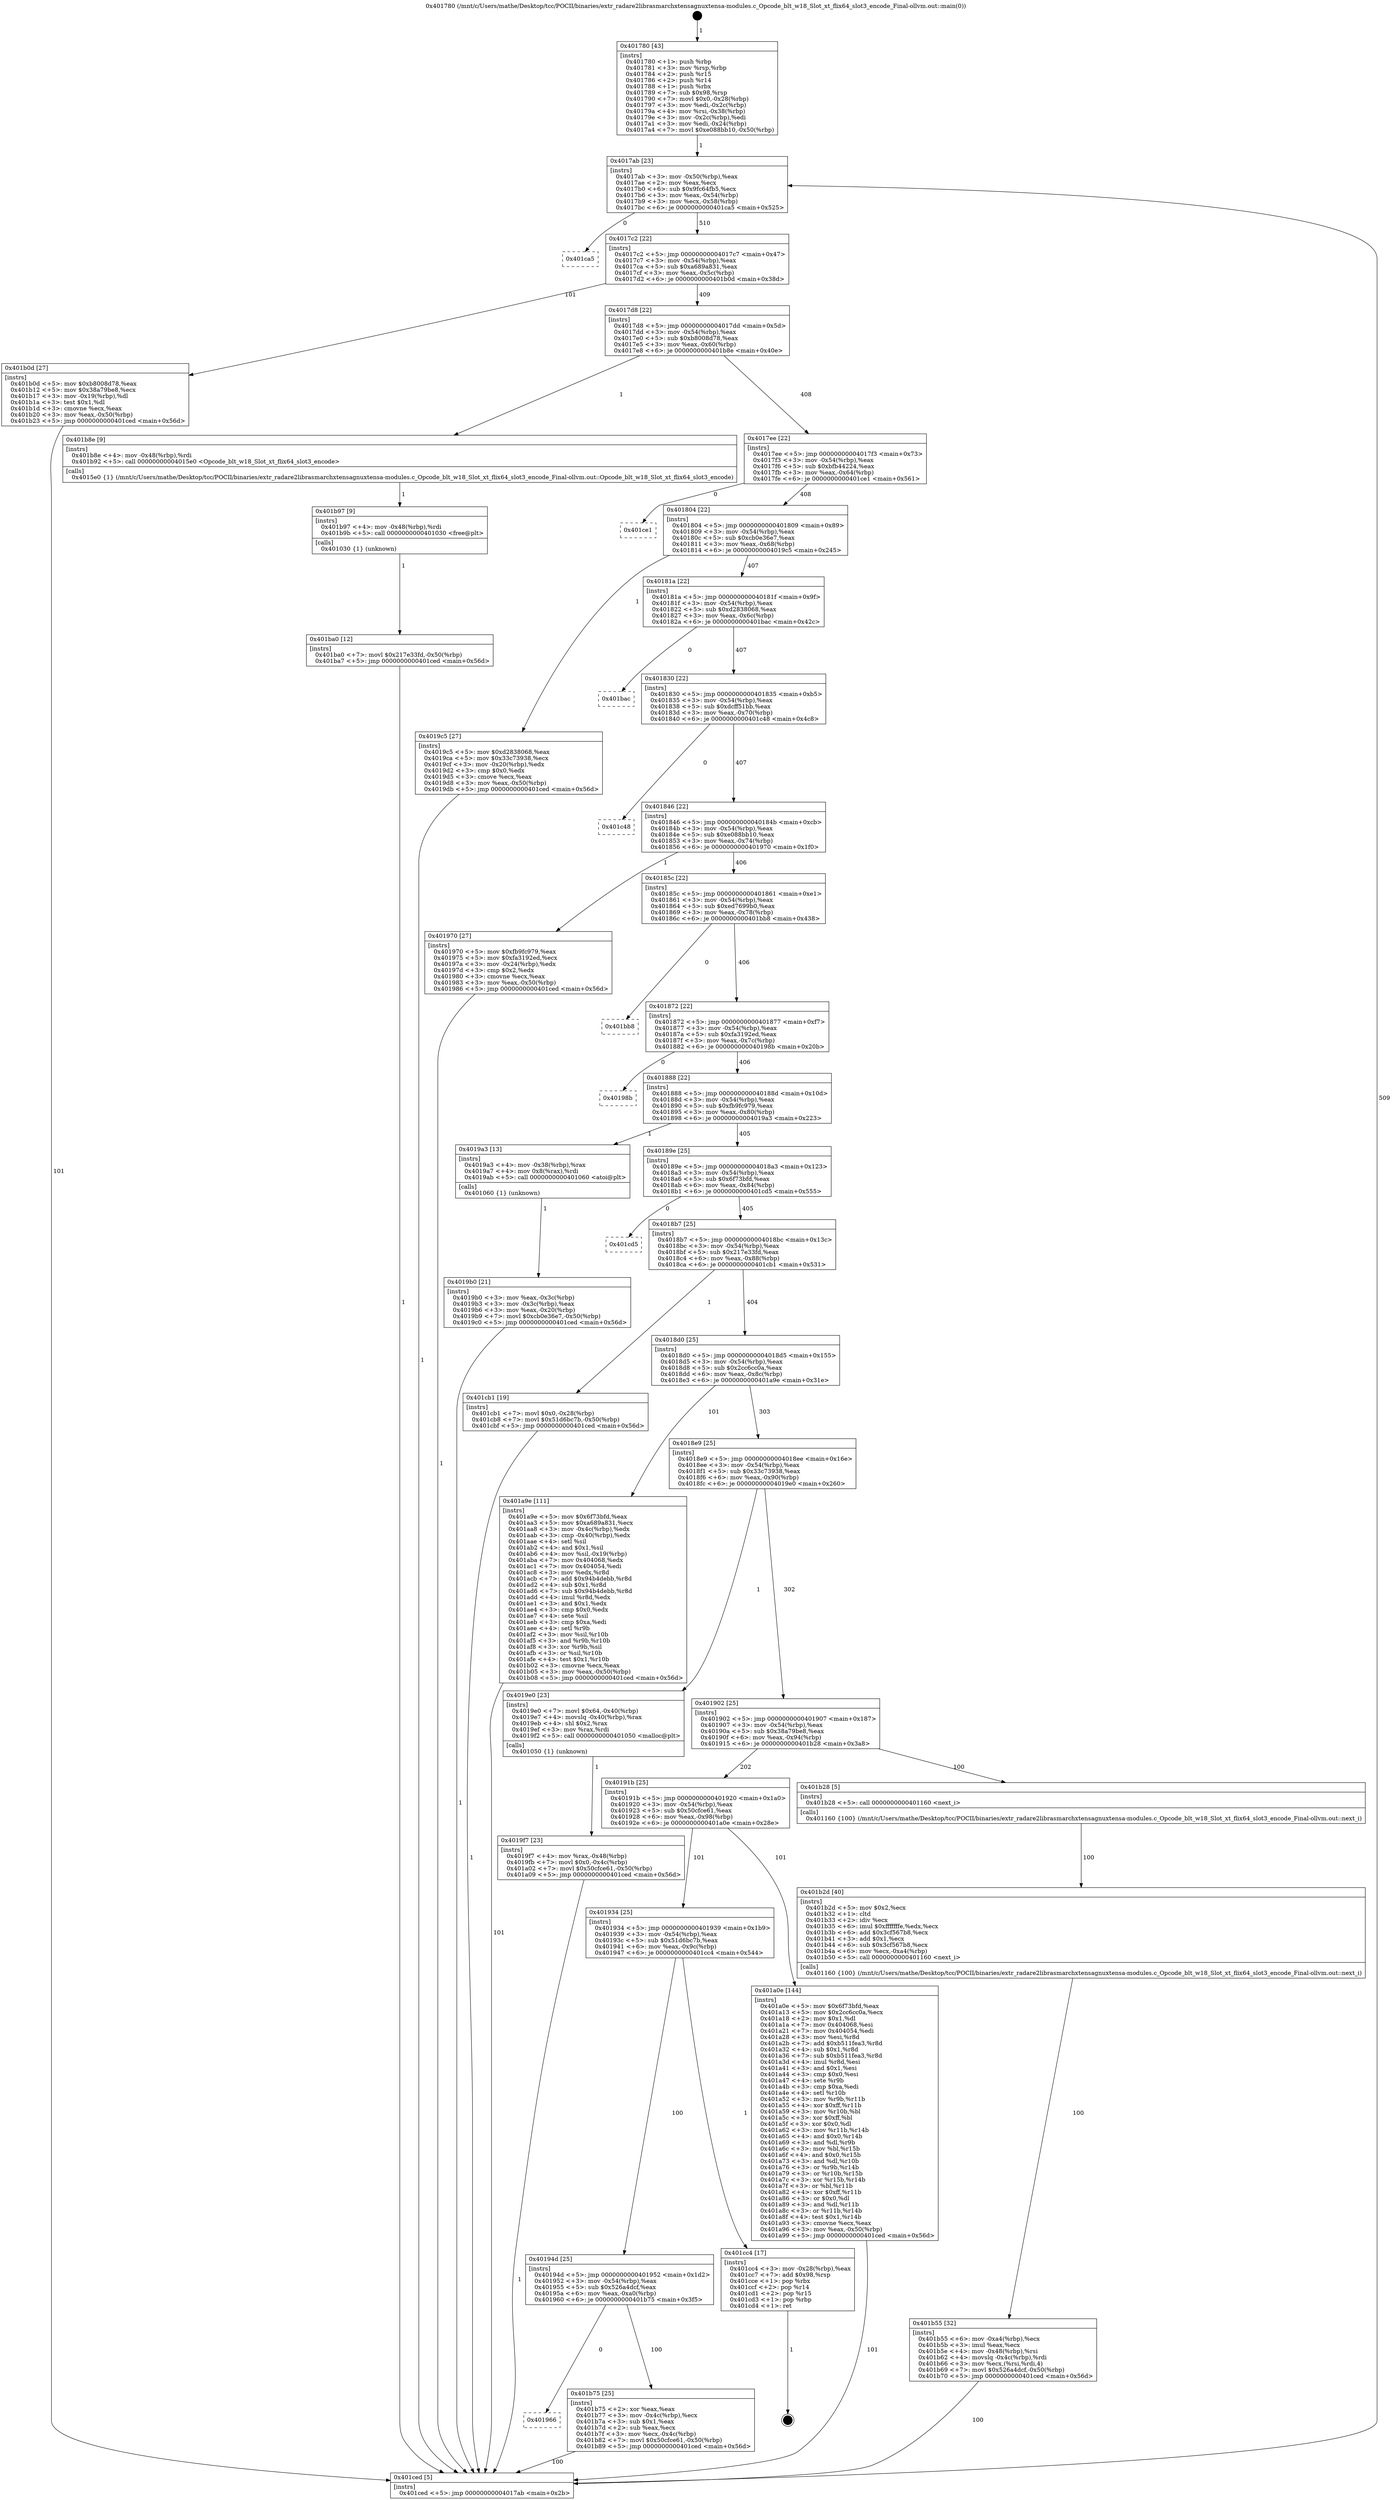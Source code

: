 digraph "0x401780" {
  label = "0x401780 (/mnt/c/Users/mathe/Desktop/tcc/POCII/binaries/extr_radare2librasmarchxtensagnuxtensa-modules.c_Opcode_blt_w18_Slot_xt_flix64_slot3_encode_Final-ollvm.out::main(0))"
  labelloc = "t"
  node[shape=record]

  Entry [label="",width=0.3,height=0.3,shape=circle,fillcolor=black,style=filled]
  "0x4017ab" [label="{
     0x4017ab [23]\l
     | [instrs]\l
     &nbsp;&nbsp;0x4017ab \<+3\>: mov -0x50(%rbp),%eax\l
     &nbsp;&nbsp;0x4017ae \<+2\>: mov %eax,%ecx\l
     &nbsp;&nbsp;0x4017b0 \<+6\>: sub $0x9fc64fb5,%ecx\l
     &nbsp;&nbsp;0x4017b6 \<+3\>: mov %eax,-0x54(%rbp)\l
     &nbsp;&nbsp;0x4017b9 \<+3\>: mov %ecx,-0x58(%rbp)\l
     &nbsp;&nbsp;0x4017bc \<+6\>: je 0000000000401ca5 \<main+0x525\>\l
  }"]
  "0x401ca5" [label="{
     0x401ca5\l
  }", style=dashed]
  "0x4017c2" [label="{
     0x4017c2 [22]\l
     | [instrs]\l
     &nbsp;&nbsp;0x4017c2 \<+5\>: jmp 00000000004017c7 \<main+0x47\>\l
     &nbsp;&nbsp;0x4017c7 \<+3\>: mov -0x54(%rbp),%eax\l
     &nbsp;&nbsp;0x4017ca \<+5\>: sub $0xa689a831,%eax\l
     &nbsp;&nbsp;0x4017cf \<+3\>: mov %eax,-0x5c(%rbp)\l
     &nbsp;&nbsp;0x4017d2 \<+6\>: je 0000000000401b0d \<main+0x38d\>\l
  }"]
  Exit [label="",width=0.3,height=0.3,shape=circle,fillcolor=black,style=filled,peripheries=2]
  "0x401b0d" [label="{
     0x401b0d [27]\l
     | [instrs]\l
     &nbsp;&nbsp;0x401b0d \<+5\>: mov $0xb8008d78,%eax\l
     &nbsp;&nbsp;0x401b12 \<+5\>: mov $0x38a79be8,%ecx\l
     &nbsp;&nbsp;0x401b17 \<+3\>: mov -0x19(%rbp),%dl\l
     &nbsp;&nbsp;0x401b1a \<+3\>: test $0x1,%dl\l
     &nbsp;&nbsp;0x401b1d \<+3\>: cmovne %ecx,%eax\l
     &nbsp;&nbsp;0x401b20 \<+3\>: mov %eax,-0x50(%rbp)\l
     &nbsp;&nbsp;0x401b23 \<+5\>: jmp 0000000000401ced \<main+0x56d\>\l
  }"]
  "0x4017d8" [label="{
     0x4017d8 [22]\l
     | [instrs]\l
     &nbsp;&nbsp;0x4017d8 \<+5\>: jmp 00000000004017dd \<main+0x5d\>\l
     &nbsp;&nbsp;0x4017dd \<+3\>: mov -0x54(%rbp),%eax\l
     &nbsp;&nbsp;0x4017e0 \<+5\>: sub $0xb8008d78,%eax\l
     &nbsp;&nbsp;0x4017e5 \<+3\>: mov %eax,-0x60(%rbp)\l
     &nbsp;&nbsp;0x4017e8 \<+6\>: je 0000000000401b8e \<main+0x40e\>\l
  }"]
  "0x401ba0" [label="{
     0x401ba0 [12]\l
     | [instrs]\l
     &nbsp;&nbsp;0x401ba0 \<+7\>: movl $0x217e33fd,-0x50(%rbp)\l
     &nbsp;&nbsp;0x401ba7 \<+5\>: jmp 0000000000401ced \<main+0x56d\>\l
  }"]
  "0x401b8e" [label="{
     0x401b8e [9]\l
     | [instrs]\l
     &nbsp;&nbsp;0x401b8e \<+4\>: mov -0x48(%rbp),%rdi\l
     &nbsp;&nbsp;0x401b92 \<+5\>: call 00000000004015e0 \<Opcode_blt_w18_Slot_xt_flix64_slot3_encode\>\l
     | [calls]\l
     &nbsp;&nbsp;0x4015e0 \{1\} (/mnt/c/Users/mathe/Desktop/tcc/POCII/binaries/extr_radare2librasmarchxtensagnuxtensa-modules.c_Opcode_blt_w18_Slot_xt_flix64_slot3_encode_Final-ollvm.out::Opcode_blt_w18_Slot_xt_flix64_slot3_encode)\l
  }"]
  "0x4017ee" [label="{
     0x4017ee [22]\l
     | [instrs]\l
     &nbsp;&nbsp;0x4017ee \<+5\>: jmp 00000000004017f3 \<main+0x73\>\l
     &nbsp;&nbsp;0x4017f3 \<+3\>: mov -0x54(%rbp),%eax\l
     &nbsp;&nbsp;0x4017f6 \<+5\>: sub $0xbfb44224,%eax\l
     &nbsp;&nbsp;0x4017fb \<+3\>: mov %eax,-0x64(%rbp)\l
     &nbsp;&nbsp;0x4017fe \<+6\>: je 0000000000401ce1 \<main+0x561\>\l
  }"]
  "0x401b97" [label="{
     0x401b97 [9]\l
     | [instrs]\l
     &nbsp;&nbsp;0x401b97 \<+4\>: mov -0x48(%rbp),%rdi\l
     &nbsp;&nbsp;0x401b9b \<+5\>: call 0000000000401030 \<free@plt\>\l
     | [calls]\l
     &nbsp;&nbsp;0x401030 \{1\} (unknown)\l
  }"]
  "0x401ce1" [label="{
     0x401ce1\l
  }", style=dashed]
  "0x401804" [label="{
     0x401804 [22]\l
     | [instrs]\l
     &nbsp;&nbsp;0x401804 \<+5\>: jmp 0000000000401809 \<main+0x89\>\l
     &nbsp;&nbsp;0x401809 \<+3\>: mov -0x54(%rbp),%eax\l
     &nbsp;&nbsp;0x40180c \<+5\>: sub $0xcb0e36e7,%eax\l
     &nbsp;&nbsp;0x401811 \<+3\>: mov %eax,-0x68(%rbp)\l
     &nbsp;&nbsp;0x401814 \<+6\>: je 00000000004019c5 \<main+0x245\>\l
  }"]
  "0x401966" [label="{
     0x401966\l
  }", style=dashed]
  "0x4019c5" [label="{
     0x4019c5 [27]\l
     | [instrs]\l
     &nbsp;&nbsp;0x4019c5 \<+5\>: mov $0xd2838068,%eax\l
     &nbsp;&nbsp;0x4019ca \<+5\>: mov $0x33c73938,%ecx\l
     &nbsp;&nbsp;0x4019cf \<+3\>: mov -0x20(%rbp),%edx\l
     &nbsp;&nbsp;0x4019d2 \<+3\>: cmp $0x0,%edx\l
     &nbsp;&nbsp;0x4019d5 \<+3\>: cmove %ecx,%eax\l
     &nbsp;&nbsp;0x4019d8 \<+3\>: mov %eax,-0x50(%rbp)\l
     &nbsp;&nbsp;0x4019db \<+5\>: jmp 0000000000401ced \<main+0x56d\>\l
  }"]
  "0x40181a" [label="{
     0x40181a [22]\l
     | [instrs]\l
     &nbsp;&nbsp;0x40181a \<+5\>: jmp 000000000040181f \<main+0x9f\>\l
     &nbsp;&nbsp;0x40181f \<+3\>: mov -0x54(%rbp),%eax\l
     &nbsp;&nbsp;0x401822 \<+5\>: sub $0xd2838068,%eax\l
     &nbsp;&nbsp;0x401827 \<+3\>: mov %eax,-0x6c(%rbp)\l
     &nbsp;&nbsp;0x40182a \<+6\>: je 0000000000401bac \<main+0x42c\>\l
  }"]
  "0x401b75" [label="{
     0x401b75 [25]\l
     | [instrs]\l
     &nbsp;&nbsp;0x401b75 \<+2\>: xor %eax,%eax\l
     &nbsp;&nbsp;0x401b77 \<+3\>: mov -0x4c(%rbp),%ecx\l
     &nbsp;&nbsp;0x401b7a \<+3\>: sub $0x1,%eax\l
     &nbsp;&nbsp;0x401b7d \<+2\>: sub %eax,%ecx\l
     &nbsp;&nbsp;0x401b7f \<+3\>: mov %ecx,-0x4c(%rbp)\l
     &nbsp;&nbsp;0x401b82 \<+7\>: movl $0x50cfce61,-0x50(%rbp)\l
     &nbsp;&nbsp;0x401b89 \<+5\>: jmp 0000000000401ced \<main+0x56d\>\l
  }"]
  "0x401bac" [label="{
     0x401bac\l
  }", style=dashed]
  "0x401830" [label="{
     0x401830 [22]\l
     | [instrs]\l
     &nbsp;&nbsp;0x401830 \<+5\>: jmp 0000000000401835 \<main+0xb5\>\l
     &nbsp;&nbsp;0x401835 \<+3\>: mov -0x54(%rbp),%eax\l
     &nbsp;&nbsp;0x401838 \<+5\>: sub $0xdcff51bb,%eax\l
     &nbsp;&nbsp;0x40183d \<+3\>: mov %eax,-0x70(%rbp)\l
     &nbsp;&nbsp;0x401840 \<+6\>: je 0000000000401c48 \<main+0x4c8\>\l
  }"]
  "0x40194d" [label="{
     0x40194d [25]\l
     | [instrs]\l
     &nbsp;&nbsp;0x40194d \<+5\>: jmp 0000000000401952 \<main+0x1d2\>\l
     &nbsp;&nbsp;0x401952 \<+3\>: mov -0x54(%rbp),%eax\l
     &nbsp;&nbsp;0x401955 \<+5\>: sub $0x526a4dcf,%eax\l
     &nbsp;&nbsp;0x40195a \<+6\>: mov %eax,-0xa0(%rbp)\l
     &nbsp;&nbsp;0x401960 \<+6\>: je 0000000000401b75 \<main+0x3f5\>\l
  }"]
  "0x401c48" [label="{
     0x401c48\l
  }", style=dashed]
  "0x401846" [label="{
     0x401846 [22]\l
     | [instrs]\l
     &nbsp;&nbsp;0x401846 \<+5\>: jmp 000000000040184b \<main+0xcb\>\l
     &nbsp;&nbsp;0x40184b \<+3\>: mov -0x54(%rbp),%eax\l
     &nbsp;&nbsp;0x40184e \<+5\>: sub $0xe088bb10,%eax\l
     &nbsp;&nbsp;0x401853 \<+3\>: mov %eax,-0x74(%rbp)\l
     &nbsp;&nbsp;0x401856 \<+6\>: je 0000000000401970 \<main+0x1f0\>\l
  }"]
  "0x401cc4" [label="{
     0x401cc4 [17]\l
     | [instrs]\l
     &nbsp;&nbsp;0x401cc4 \<+3\>: mov -0x28(%rbp),%eax\l
     &nbsp;&nbsp;0x401cc7 \<+7\>: add $0x98,%rsp\l
     &nbsp;&nbsp;0x401cce \<+1\>: pop %rbx\l
     &nbsp;&nbsp;0x401ccf \<+2\>: pop %r14\l
     &nbsp;&nbsp;0x401cd1 \<+2\>: pop %r15\l
     &nbsp;&nbsp;0x401cd3 \<+1\>: pop %rbp\l
     &nbsp;&nbsp;0x401cd4 \<+1\>: ret\l
  }"]
  "0x401970" [label="{
     0x401970 [27]\l
     | [instrs]\l
     &nbsp;&nbsp;0x401970 \<+5\>: mov $0xfb9fc979,%eax\l
     &nbsp;&nbsp;0x401975 \<+5\>: mov $0xfa3192ed,%ecx\l
     &nbsp;&nbsp;0x40197a \<+3\>: mov -0x24(%rbp),%edx\l
     &nbsp;&nbsp;0x40197d \<+3\>: cmp $0x2,%edx\l
     &nbsp;&nbsp;0x401980 \<+3\>: cmovne %ecx,%eax\l
     &nbsp;&nbsp;0x401983 \<+3\>: mov %eax,-0x50(%rbp)\l
     &nbsp;&nbsp;0x401986 \<+5\>: jmp 0000000000401ced \<main+0x56d\>\l
  }"]
  "0x40185c" [label="{
     0x40185c [22]\l
     | [instrs]\l
     &nbsp;&nbsp;0x40185c \<+5\>: jmp 0000000000401861 \<main+0xe1\>\l
     &nbsp;&nbsp;0x401861 \<+3\>: mov -0x54(%rbp),%eax\l
     &nbsp;&nbsp;0x401864 \<+5\>: sub $0xed7699b0,%eax\l
     &nbsp;&nbsp;0x401869 \<+3\>: mov %eax,-0x78(%rbp)\l
     &nbsp;&nbsp;0x40186c \<+6\>: je 0000000000401bb8 \<main+0x438\>\l
  }"]
  "0x401ced" [label="{
     0x401ced [5]\l
     | [instrs]\l
     &nbsp;&nbsp;0x401ced \<+5\>: jmp 00000000004017ab \<main+0x2b\>\l
  }"]
  "0x401780" [label="{
     0x401780 [43]\l
     | [instrs]\l
     &nbsp;&nbsp;0x401780 \<+1\>: push %rbp\l
     &nbsp;&nbsp;0x401781 \<+3\>: mov %rsp,%rbp\l
     &nbsp;&nbsp;0x401784 \<+2\>: push %r15\l
     &nbsp;&nbsp;0x401786 \<+2\>: push %r14\l
     &nbsp;&nbsp;0x401788 \<+1\>: push %rbx\l
     &nbsp;&nbsp;0x401789 \<+7\>: sub $0x98,%rsp\l
     &nbsp;&nbsp;0x401790 \<+7\>: movl $0x0,-0x28(%rbp)\l
     &nbsp;&nbsp;0x401797 \<+3\>: mov %edi,-0x2c(%rbp)\l
     &nbsp;&nbsp;0x40179a \<+4\>: mov %rsi,-0x38(%rbp)\l
     &nbsp;&nbsp;0x40179e \<+3\>: mov -0x2c(%rbp),%edi\l
     &nbsp;&nbsp;0x4017a1 \<+3\>: mov %edi,-0x24(%rbp)\l
     &nbsp;&nbsp;0x4017a4 \<+7\>: movl $0xe088bb10,-0x50(%rbp)\l
  }"]
  "0x401b55" [label="{
     0x401b55 [32]\l
     | [instrs]\l
     &nbsp;&nbsp;0x401b55 \<+6\>: mov -0xa4(%rbp),%ecx\l
     &nbsp;&nbsp;0x401b5b \<+3\>: imul %eax,%ecx\l
     &nbsp;&nbsp;0x401b5e \<+4\>: mov -0x48(%rbp),%rsi\l
     &nbsp;&nbsp;0x401b62 \<+4\>: movslq -0x4c(%rbp),%rdi\l
     &nbsp;&nbsp;0x401b66 \<+3\>: mov %ecx,(%rsi,%rdi,4)\l
     &nbsp;&nbsp;0x401b69 \<+7\>: movl $0x526a4dcf,-0x50(%rbp)\l
     &nbsp;&nbsp;0x401b70 \<+5\>: jmp 0000000000401ced \<main+0x56d\>\l
  }"]
  "0x401bb8" [label="{
     0x401bb8\l
  }", style=dashed]
  "0x401872" [label="{
     0x401872 [22]\l
     | [instrs]\l
     &nbsp;&nbsp;0x401872 \<+5\>: jmp 0000000000401877 \<main+0xf7\>\l
     &nbsp;&nbsp;0x401877 \<+3\>: mov -0x54(%rbp),%eax\l
     &nbsp;&nbsp;0x40187a \<+5\>: sub $0xfa3192ed,%eax\l
     &nbsp;&nbsp;0x40187f \<+3\>: mov %eax,-0x7c(%rbp)\l
     &nbsp;&nbsp;0x401882 \<+6\>: je 000000000040198b \<main+0x20b\>\l
  }"]
  "0x401b2d" [label="{
     0x401b2d [40]\l
     | [instrs]\l
     &nbsp;&nbsp;0x401b2d \<+5\>: mov $0x2,%ecx\l
     &nbsp;&nbsp;0x401b32 \<+1\>: cltd\l
     &nbsp;&nbsp;0x401b33 \<+2\>: idiv %ecx\l
     &nbsp;&nbsp;0x401b35 \<+6\>: imul $0xfffffffe,%edx,%ecx\l
     &nbsp;&nbsp;0x401b3b \<+6\>: add $0x3cf567b8,%ecx\l
     &nbsp;&nbsp;0x401b41 \<+3\>: add $0x1,%ecx\l
     &nbsp;&nbsp;0x401b44 \<+6\>: sub $0x3cf567b8,%ecx\l
     &nbsp;&nbsp;0x401b4a \<+6\>: mov %ecx,-0xa4(%rbp)\l
     &nbsp;&nbsp;0x401b50 \<+5\>: call 0000000000401160 \<next_i\>\l
     | [calls]\l
     &nbsp;&nbsp;0x401160 \{100\} (/mnt/c/Users/mathe/Desktop/tcc/POCII/binaries/extr_radare2librasmarchxtensagnuxtensa-modules.c_Opcode_blt_w18_Slot_xt_flix64_slot3_encode_Final-ollvm.out::next_i)\l
  }"]
  "0x40198b" [label="{
     0x40198b\l
  }", style=dashed]
  "0x401888" [label="{
     0x401888 [22]\l
     | [instrs]\l
     &nbsp;&nbsp;0x401888 \<+5\>: jmp 000000000040188d \<main+0x10d\>\l
     &nbsp;&nbsp;0x40188d \<+3\>: mov -0x54(%rbp),%eax\l
     &nbsp;&nbsp;0x401890 \<+5\>: sub $0xfb9fc979,%eax\l
     &nbsp;&nbsp;0x401895 \<+3\>: mov %eax,-0x80(%rbp)\l
     &nbsp;&nbsp;0x401898 \<+6\>: je 00000000004019a3 \<main+0x223\>\l
  }"]
  "0x401934" [label="{
     0x401934 [25]\l
     | [instrs]\l
     &nbsp;&nbsp;0x401934 \<+5\>: jmp 0000000000401939 \<main+0x1b9\>\l
     &nbsp;&nbsp;0x401939 \<+3\>: mov -0x54(%rbp),%eax\l
     &nbsp;&nbsp;0x40193c \<+5\>: sub $0x51d6bc7b,%eax\l
     &nbsp;&nbsp;0x401941 \<+6\>: mov %eax,-0x9c(%rbp)\l
     &nbsp;&nbsp;0x401947 \<+6\>: je 0000000000401cc4 \<main+0x544\>\l
  }"]
  "0x4019a3" [label="{
     0x4019a3 [13]\l
     | [instrs]\l
     &nbsp;&nbsp;0x4019a3 \<+4\>: mov -0x38(%rbp),%rax\l
     &nbsp;&nbsp;0x4019a7 \<+4\>: mov 0x8(%rax),%rdi\l
     &nbsp;&nbsp;0x4019ab \<+5\>: call 0000000000401060 \<atoi@plt\>\l
     | [calls]\l
     &nbsp;&nbsp;0x401060 \{1\} (unknown)\l
  }"]
  "0x40189e" [label="{
     0x40189e [25]\l
     | [instrs]\l
     &nbsp;&nbsp;0x40189e \<+5\>: jmp 00000000004018a3 \<main+0x123\>\l
     &nbsp;&nbsp;0x4018a3 \<+3\>: mov -0x54(%rbp),%eax\l
     &nbsp;&nbsp;0x4018a6 \<+5\>: sub $0x6f73bfd,%eax\l
     &nbsp;&nbsp;0x4018ab \<+6\>: mov %eax,-0x84(%rbp)\l
     &nbsp;&nbsp;0x4018b1 \<+6\>: je 0000000000401cd5 \<main+0x555\>\l
  }"]
  "0x4019b0" [label="{
     0x4019b0 [21]\l
     | [instrs]\l
     &nbsp;&nbsp;0x4019b0 \<+3\>: mov %eax,-0x3c(%rbp)\l
     &nbsp;&nbsp;0x4019b3 \<+3\>: mov -0x3c(%rbp),%eax\l
     &nbsp;&nbsp;0x4019b6 \<+3\>: mov %eax,-0x20(%rbp)\l
     &nbsp;&nbsp;0x4019b9 \<+7\>: movl $0xcb0e36e7,-0x50(%rbp)\l
     &nbsp;&nbsp;0x4019c0 \<+5\>: jmp 0000000000401ced \<main+0x56d\>\l
  }"]
  "0x401a0e" [label="{
     0x401a0e [144]\l
     | [instrs]\l
     &nbsp;&nbsp;0x401a0e \<+5\>: mov $0x6f73bfd,%eax\l
     &nbsp;&nbsp;0x401a13 \<+5\>: mov $0x2cc6cc0a,%ecx\l
     &nbsp;&nbsp;0x401a18 \<+2\>: mov $0x1,%dl\l
     &nbsp;&nbsp;0x401a1a \<+7\>: mov 0x404068,%esi\l
     &nbsp;&nbsp;0x401a21 \<+7\>: mov 0x404054,%edi\l
     &nbsp;&nbsp;0x401a28 \<+3\>: mov %esi,%r8d\l
     &nbsp;&nbsp;0x401a2b \<+7\>: add $0xb511fea3,%r8d\l
     &nbsp;&nbsp;0x401a32 \<+4\>: sub $0x1,%r8d\l
     &nbsp;&nbsp;0x401a36 \<+7\>: sub $0xb511fea3,%r8d\l
     &nbsp;&nbsp;0x401a3d \<+4\>: imul %r8d,%esi\l
     &nbsp;&nbsp;0x401a41 \<+3\>: and $0x1,%esi\l
     &nbsp;&nbsp;0x401a44 \<+3\>: cmp $0x0,%esi\l
     &nbsp;&nbsp;0x401a47 \<+4\>: sete %r9b\l
     &nbsp;&nbsp;0x401a4b \<+3\>: cmp $0xa,%edi\l
     &nbsp;&nbsp;0x401a4e \<+4\>: setl %r10b\l
     &nbsp;&nbsp;0x401a52 \<+3\>: mov %r9b,%r11b\l
     &nbsp;&nbsp;0x401a55 \<+4\>: xor $0xff,%r11b\l
     &nbsp;&nbsp;0x401a59 \<+3\>: mov %r10b,%bl\l
     &nbsp;&nbsp;0x401a5c \<+3\>: xor $0xff,%bl\l
     &nbsp;&nbsp;0x401a5f \<+3\>: xor $0x0,%dl\l
     &nbsp;&nbsp;0x401a62 \<+3\>: mov %r11b,%r14b\l
     &nbsp;&nbsp;0x401a65 \<+4\>: and $0x0,%r14b\l
     &nbsp;&nbsp;0x401a69 \<+3\>: and %dl,%r9b\l
     &nbsp;&nbsp;0x401a6c \<+3\>: mov %bl,%r15b\l
     &nbsp;&nbsp;0x401a6f \<+4\>: and $0x0,%r15b\l
     &nbsp;&nbsp;0x401a73 \<+3\>: and %dl,%r10b\l
     &nbsp;&nbsp;0x401a76 \<+3\>: or %r9b,%r14b\l
     &nbsp;&nbsp;0x401a79 \<+3\>: or %r10b,%r15b\l
     &nbsp;&nbsp;0x401a7c \<+3\>: xor %r15b,%r14b\l
     &nbsp;&nbsp;0x401a7f \<+3\>: or %bl,%r11b\l
     &nbsp;&nbsp;0x401a82 \<+4\>: xor $0xff,%r11b\l
     &nbsp;&nbsp;0x401a86 \<+3\>: or $0x0,%dl\l
     &nbsp;&nbsp;0x401a89 \<+3\>: and %dl,%r11b\l
     &nbsp;&nbsp;0x401a8c \<+3\>: or %r11b,%r14b\l
     &nbsp;&nbsp;0x401a8f \<+4\>: test $0x1,%r14b\l
     &nbsp;&nbsp;0x401a93 \<+3\>: cmovne %ecx,%eax\l
     &nbsp;&nbsp;0x401a96 \<+3\>: mov %eax,-0x50(%rbp)\l
     &nbsp;&nbsp;0x401a99 \<+5\>: jmp 0000000000401ced \<main+0x56d\>\l
  }"]
  "0x401cd5" [label="{
     0x401cd5\l
  }", style=dashed]
  "0x4018b7" [label="{
     0x4018b7 [25]\l
     | [instrs]\l
     &nbsp;&nbsp;0x4018b7 \<+5\>: jmp 00000000004018bc \<main+0x13c\>\l
     &nbsp;&nbsp;0x4018bc \<+3\>: mov -0x54(%rbp),%eax\l
     &nbsp;&nbsp;0x4018bf \<+5\>: sub $0x217e33fd,%eax\l
     &nbsp;&nbsp;0x4018c4 \<+6\>: mov %eax,-0x88(%rbp)\l
     &nbsp;&nbsp;0x4018ca \<+6\>: je 0000000000401cb1 \<main+0x531\>\l
  }"]
  "0x40191b" [label="{
     0x40191b [25]\l
     | [instrs]\l
     &nbsp;&nbsp;0x40191b \<+5\>: jmp 0000000000401920 \<main+0x1a0\>\l
     &nbsp;&nbsp;0x401920 \<+3\>: mov -0x54(%rbp),%eax\l
     &nbsp;&nbsp;0x401923 \<+5\>: sub $0x50cfce61,%eax\l
     &nbsp;&nbsp;0x401928 \<+6\>: mov %eax,-0x98(%rbp)\l
     &nbsp;&nbsp;0x40192e \<+6\>: je 0000000000401a0e \<main+0x28e\>\l
  }"]
  "0x401cb1" [label="{
     0x401cb1 [19]\l
     | [instrs]\l
     &nbsp;&nbsp;0x401cb1 \<+7\>: movl $0x0,-0x28(%rbp)\l
     &nbsp;&nbsp;0x401cb8 \<+7\>: movl $0x51d6bc7b,-0x50(%rbp)\l
     &nbsp;&nbsp;0x401cbf \<+5\>: jmp 0000000000401ced \<main+0x56d\>\l
  }"]
  "0x4018d0" [label="{
     0x4018d0 [25]\l
     | [instrs]\l
     &nbsp;&nbsp;0x4018d0 \<+5\>: jmp 00000000004018d5 \<main+0x155\>\l
     &nbsp;&nbsp;0x4018d5 \<+3\>: mov -0x54(%rbp),%eax\l
     &nbsp;&nbsp;0x4018d8 \<+5\>: sub $0x2cc6cc0a,%eax\l
     &nbsp;&nbsp;0x4018dd \<+6\>: mov %eax,-0x8c(%rbp)\l
     &nbsp;&nbsp;0x4018e3 \<+6\>: je 0000000000401a9e \<main+0x31e\>\l
  }"]
  "0x401b28" [label="{
     0x401b28 [5]\l
     | [instrs]\l
     &nbsp;&nbsp;0x401b28 \<+5\>: call 0000000000401160 \<next_i\>\l
     | [calls]\l
     &nbsp;&nbsp;0x401160 \{100\} (/mnt/c/Users/mathe/Desktop/tcc/POCII/binaries/extr_radare2librasmarchxtensagnuxtensa-modules.c_Opcode_blt_w18_Slot_xt_flix64_slot3_encode_Final-ollvm.out::next_i)\l
  }"]
  "0x401a9e" [label="{
     0x401a9e [111]\l
     | [instrs]\l
     &nbsp;&nbsp;0x401a9e \<+5\>: mov $0x6f73bfd,%eax\l
     &nbsp;&nbsp;0x401aa3 \<+5\>: mov $0xa689a831,%ecx\l
     &nbsp;&nbsp;0x401aa8 \<+3\>: mov -0x4c(%rbp),%edx\l
     &nbsp;&nbsp;0x401aab \<+3\>: cmp -0x40(%rbp),%edx\l
     &nbsp;&nbsp;0x401aae \<+4\>: setl %sil\l
     &nbsp;&nbsp;0x401ab2 \<+4\>: and $0x1,%sil\l
     &nbsp;&nbsp;0x401ab6 \<+4\>: mov %sil,-0x19(%rbp)\l
     &nbsp;&nbsp;0x401aba \<+7\>: mov 0x404068,%edx\l
     &nbsp;&nbsp;0x401ac1 \<+7\>: mov 0x404054,%edi\l
     &nbsp;&nbsp;0x401ac8 \<+3\>: mov %edx,%r8d\l
     &nbsp;&nbsp;0x401acb \<+7\>: add $0x94b4debb,%r8d\l
     &nbsp;&nbsp;0x401ad2 \<+4\>: sub $0x1,%r8d\l
     &nbsp;&nbsp;0x401ad6 \<+7\>: sub $0x94b4debb,%r8d\l
     &nbsp;&nbsp;0x401add \<+4\>: imul %r8d,%edx\l
     &nbsp;&nbsp;0x401ae1 \<+3\>: and $0x1,%edx\l
     &nbsp;&nbsp;0x401ae4 \<+3\>: cmp $0x0,%edx\l
     &nbsp;&nbsp;0x401ae7 \<+4\>: sete %sil\l
     &nbsp;&nbsp;0x401aeb \<+3\>: cmp $0xa,%edi\l
     &nbsp;&nbsp;0x401aee \<+4\>: setl %r9b\l
     &nbsp;&nbsp;0x401af2 \<+3\>: mov %sil,%r10b\l
     &nbsp;&nbsp;0x401af5 \<+3\>: and %r9b,%r10b\l
     &nbsp;&nbsp;0x401af8 \<+3\>: xor %r9b,%sil\l
     &nbsp;&nbsp;0x401afb \<+3\>: or %sil,%r10b\l
     &nbsp;&nbsp;0x401afe \<+4\>: test $0x1,%r10b\l
     &nbsp;&nbsp;0x401b02 \<+3\>: cmovne %ecx,%eax\l
     &nbsp;&nbsp;0x401b05 \<+3\>: mov %eax,-0x50(%rbp)\l
     &nbsp;&nbsp;0x401b08 \<+5\>: jmp 0000000000401ced \<main+0x56d\>\l
  }"]
  "0x4018e9" [label="{
     0x4018e9 [25]\l
     | [instrs]\l
     &nbsp;&nbsp;0x4018e9 \<+5\>: jmp 00000000004018ee \<main+0x16e\>\l
     &nbsp;&nbsp;0x4018ee \<+3\>: mov -0x54(%rbp),%eax\l
     &nbsp;&nbsp;0x4018f1 \<+5\>: sub $0x33c73938,%eax\l
     &nbsp;&nbsp;0x4018f6 \<+6\>: mov %eax,-0x90(%rbp)\l
     &nbsp;&nbsp;0x4018fc \<+6\>: je 00000000004019e0 \<main+0x260\>\l
  }"]
  "0x4019f7" [label="{
     0x4019f7 [23]\l
     | [instrs]\l
     &nbsp;&nbsp;0x4019f7 \<+4\>: mov %rax,-0x48(%rbp)\l
     &nbsp;&nbsp;0x4019fb \<+7\>: movl $0x0,-0x4c(%rbp)\l
     &nbsp;&nbsp;0x401a02 \<+7\>: movl $0x50cfce61,-0x50(%rbp)\l
     &nbsp;&nbsp;0x401a09 \<+5\>: jmp 0000000000401ced \<main+0x56d\>\l
  }"]
  "0x4019e0" [label="{
     0x4019e0 [23]\l
     | [instrs]\l
     &nbsp;&nbsp;0x4019e0 \<+7\>: movl $0x64,-0x40(%rbp)\l
     &nbsp;&nbsp;0x4019e7 \<+4\>: movslq -0x40(%rbp),%rax\l
     &nbsp;&nbsp;0x4019eb \<+4\>: shl $0x2,%rax\l
     &nbsp;&nbsp;0x4019ef \<+3\>: mov %rax,%rdi\l
     &nbsp;&nbsp;0x4019f2 \<+5\>: call 0000000000401050 \<malloc@plt\>\l
     | [calls]\l
     &nbsp;&nbsp;0x401050 \{1\} (unknown)\l
  }"]
  "0x401902" [label="{
     0x401902 [25]\l
     | [instrs]\l
     &nbsp;&nbsp;0x401902 \<+5\>: jmp 0000000000401907 \<main+0x187\>\l
     &nbsp;&nbsp;0x401907 \<+3\>: mov -0x54(%rbp),%eax\l
     &nbsp;&nbsp;0x40190a \<+5\>: sub $0x38a79be8,%eax\l
     &nbsp;&nbsp;0x40190f \<+6\>: mov %eax,-0x94(%rbp)\l
     &nbsp;&nbsp;0x401915 \<+6\>: je 0000000000401b28 \<main+0x3a8\>\l
  }"]
  Entry -> "0x401780" [label=" 1"]
  "0x4017ab" -> "0x401ca5" [label=" 0"]
  "0x4017ab" -> "0x4017c2" [label=" 510"]
  "0x401cc4" -> Exit [label=" 1"]
  "0x4017c2" -> "0x401b0d" [label=" 101"]
  "0x4017c2" -> "0x4017d8" [label=" 409"]
  "0x401cb1" -> "0x401ced" [label=" 1"]
  "0x4017d8" -> "0x401b8e" [label=" 1"]
  "0x4017d8" -> "0x4017ee" [label=" 408"]
  "0x401ba0" -> "0x401ced" [label=" 1"]
  "0x4017ee" -> "0x401ce1" [label=" 0"]
  "0x4017ee" -> "0x401804" [label=" 408"]
  "0x401b97" -> "0x401ba0" [label=" 1"]
  "0x401804" -> "0x4019c5" [label=" 1"]
  "0x401804" -> "0x40181a" [label=" 407"]
  "0x401b8e" -> "0x401b97" [label=" 1"]
  "0x40181a" -> "0x401bac" [label=" 0"]
  "0x40181a" -> "0x401830" [label=" 407"]
  "0x401b75" -> "0x401ced" [label=" 100"]
  "0x401830" -> "0x401c48" [label=" 0"]
  "0x401830" -> "0x401846" [label=" 407"]
  "0x40194d" -> "0x401b75" [label=" 100"]
  "0x401846" -> "0x401970" [label=" 1"]
  "0x401846" -> "0x40185c" [label=" 406"]
  "0x401970" -> "0x401ced" [label=" 1"]
  "0x401780" -> "0x4017ab" [label=" 1"]
  "0x401ced" -> "0x4017ab" [label=" 509"]
  "0x40194d" -> "0x401966" [label=" 0"]
  "0x40185c" -> "0x401bb8" [label=" 0"]
  "0x40185c" -> "0x401872" [label=" 406"]
  "0x401934" -> "0x401cc4" [label=" 1"]
  "0x401872" -> "0x40198b" [label=" 0"]
  "0x401872" -> "0x401888" [label=" 406"]
  "0x401934" -> "0x40194d" [label=" 100"]
  "0x401888" -> "0x4019a3" [label=" 1"]
  "0x401888" -> "0x40189e" [label=" 405"]
  "0x4019a3" -> "0x4019b0" [label=" 1"]
  "0x4019b0" -> "0x401ced" [label=" 1"]
  "0x4019c5" -> "0x401ced" [label=" 1"]
  "0x401b55" -> "0x401ced" [label=" 100"]
  "0x40189e" -> "0x401cd5" [label=" 0"]
  "0x40189e" -> "0x4018b7" [label=" 405"]
  "0x401b2d" -> "0x401b55" [label=" 100"]
  "0x4018b7" -> "0x401cb1" [label=" 1"]
  "0x4018b7" -> "0x4018d0" [label=" 404"]
  "0x401b0d" -> "0x401ced" [label=" 101"]
  "0x4018d0" -> "0x401a9e" [label=" 101"]
  "0x4018d0" -> "0x4018e9" [label=" 303"]
  "0x401a9e" -> "0x401ced" [label=" 101"]
  "0x4018e9" -> "0x4019e0" [label=" 1"]
  "0x4018e9" -> "0x401902" [label=" 302"]
  "0x4019e0" -> "0x4019f7" [label=" 1"]
  "0x4019f7" -> "0x401ced" [label=" 1"]
  "0x401a0e" -> "0x401ced" [label=" 101"]
  "0x401902" -> "0x401b28" [label=" 100"]
  "0x401902" -> "0x40191b" [label=" 202"]
  "0x401b28" -> "0x401b2d" [label=" 100"]
  "0x40191b" -> "0x401a0e" [label=" 101"]
  "0x40191b" -> "0x401934" [label=" 101"]
}
